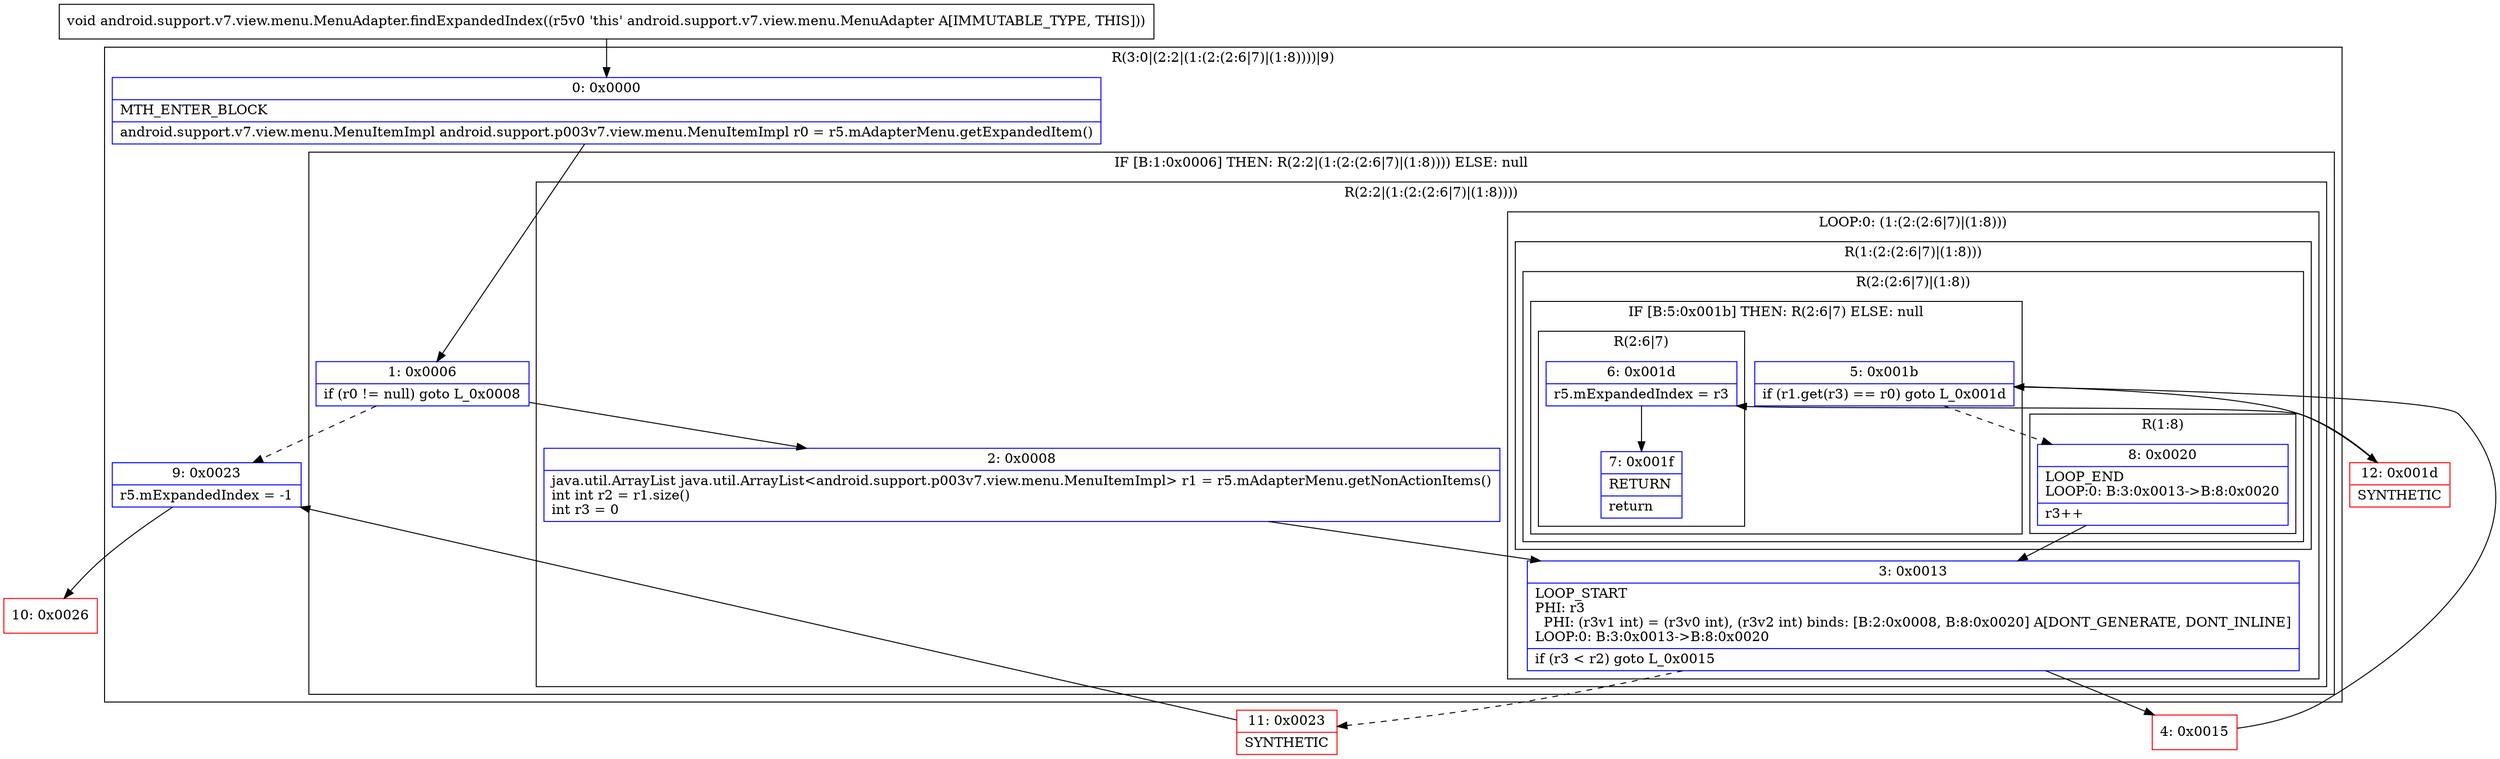 digraph "CFG forandroid.support.v7.view.menu.MenuAdapter.findExpandedIndex()V" {
subgraph cluster_Region_1436856581 {
label = "R(3:0|(2:2|(1:(2:(2:6|7)|(1:8))))|9)";
node [shape=record,color=blue];
Node_0 [shape=record,label="{0\:\ 0x0000|MTH_ENTER_BLOCK\l|android.support.v7.view.menu.MenuItemImpl android.support.p003v7.view.menu.MenuItemImpl r0 = r5.mAdapterMenu.getExpandedItem()\l}"];
subgraph cluster_IfRegion_365493106 {
label = "IF [B:1:0x0006] THEN: R(2:2|(1:(2:(2:6|7)|(1:8)))) ELSE: null";
node [shape=record,color=blue];
Node_1 [shape=record,label="{1\:\ 0x0006|if (r0 != null) goto L_0x0008\l}"];
subgraph cluster_Region_1128523783 {
label = "R(2:2|(1:(2:(2:6|7)|(1:8))))";
node [shape=record,color=blue];
Node_2 [shape=record,label="{2\:\ 0x0008|java.util.ArrayList java.util.ArrayList\<android.support.p003v7.view.menu.MenuItemImpl\> r1 = r5.mAdapterMenu.getNonActionItems()\lint int r2 = r1.size()\lint r3 = 0\l}"];
subgraph cluster_LoopRegion_866076147 {
label = "LOOP:0: (1:(2:(2:6|7)|(1:8)))";
node [shape=record,color=blue];
Node_3 [shape=record,label="{3\:\ 0x0013|LOOP_START\lPHI: r3 \l  PHI: (r3v1 int) = (r3v0 int), (r3v2 int) binds: [B:2:0x0008, B:8:0x0020] A[DONT_GENERATE, DONT_INLINE]\lLOOP:0: B:3:0x0013\-\>B:8:0x0020\l|if (r3 \< r2) goto L_0x0015\l}"];
subgraph cluster_Region_1060804908 {
label = "R(1:(2:(2:6|7)|(1:8)))";
node [shape=record,color=blue];
subgraph cluster_Region_35255525 {
label = "R(2:(2:6|7)|(1:8))";
node [shape=record,color=blue];
subgraph cluster_IfRegion_620421754 {
label = "IF [B:5:0x001b] THEN: R(2:6|7) ELSE: null";
node [shape=record,color=blue];
Node_5 [shape=record,label="{5\:\ 0x001b|if (r1.get(r3) == r0) goto L_0x001d\l}"];
subgraph cluster_Region_306506986 {
label = "R(2:6|7)";
node [shape=record,color=blue];
Node_6 [shape=record,label="{6\:\ 0x001d|r5.mExpandedIndex = r3\l}"];
Node_7 [shape=record,label="{7\:\ 0x001f|RETURN\l|return\l}"];
}
}
subgraph cluster_Region_1641954201 {
label = "R(1:8)";
node [shape=record,color=blue];
Node_8 [shape=record,label="{8\:\ 0x0020|LOOP_END\lLOOP:0: B:3:0x0013\-\>B:8:0x0020\l|r3++\l}"];
}
}
}
}
}
}
Node_9 [shape=record,label="{9\:\ 0x0023|r5.mExpandedIndex = \-1\l}"];
}
Node_4 [shape=record,color=red,label="{4\:\ 0x0015}"];
Node_10 [shape=record,color=red,label="{10\:\ 0x0026}"];
Node_11 [shape=record,color=red,label="{11\:\ 0x0023|SYNTHETIC\l}"];
Node_12 [shape=record,color=red,label="{12\:\ 0x001d|SYNTHETIC\l}"];
MethodNode[shape=record,label="{void android.support.v7.view.menu.MenuAdapter.findExpandedIndex((r5v0 'this' android.support.v7.view.menu.MenuAdapter A[IMMUTABLE_TYPE, THIS])) }"];
MethodNode -> Node_0;
Node_0 -> Node_1;
Node_1 -> Node_2;
Node_1 -> Node_9[style=dashed];
Node_2 -> Node_3;
Node_3 -> Node_4;
Node_3 -> Node_11[style=dashed];
Node_5 -> Node_8[style=dashed];
Node_5 -> Node_12;
Node_6 -> Node_7;
Node_8 -> Node_3;
Node_9 -> Node_10;
Node_4 -> Node_5;
Node_11 -> Node_9;
Node_12 -> Node_6;
}

